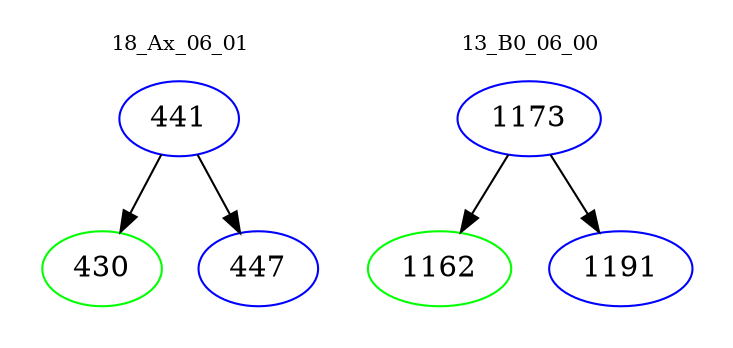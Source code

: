 digraph{
subgraph cluster_0 {
color = white
label = "18_Ax_06_01";
fontsize=10;
T0_441 [label="441", color="blue"]
T0_441 -> T0_430 [color="black"]
T0_430 [label="430", color="green"]
T0_441 -> T0_447 [color="black"]
T0_447 [label="447", color="blue"]
}
subgraph cluster_1 {
color = white
label = "13_B0_06_00";
fontsize=10;
T1_1173 [label="1173", color="blue"]
T1_1173 -> T1_1162 [color="black"]
T1_1162 [label="1162", color="green"]
T1_1173 -> T1_1191 [color="black"]
T1_1191 [label="1191", color="blue"]
}
}
